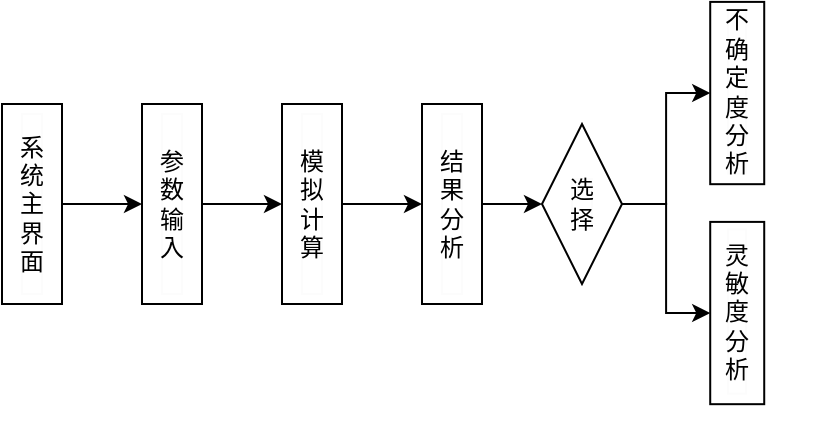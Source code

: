 <mxfile version="14.6.13" type="github">
  <diagram id="Mu2YDEGUoZ-c-0_DNSwV" name="第 1 页">
    <mxGraphModel dx="1422" dy="833" grid="1" gridSize="10" guides="1" tooltips="1" connect="1" arrows="1" fold="1" page="1" pageScale="1" pageWidth="827" pageHeight="1169" math="0" shadow="0">
      <root>
        <mxCell id="0" />
        <mxCell id="1" parent="0" />
        <mxCell id="sw-Na7KyWoY28H-48HJ7-5" value="" style="group" vertex="1" connectable="0" parent="1">
          <mxGeometry x="70" y="340" width="30" height="100" as="geometry" />
        </mxCell>
        <mxCell id="sw-Na7KyWoY28H-48HJ7-1" value="" style="rounded=0;whiteSpace=wrap;html=1;rotation=90;" vertex="1" parent="sw-Na7KyWoY28H-48HJ7-5">
          <mxGeometry x="-35" y="35" width="100" height="30" as="geometry" />
        </mxCell>
        <mxCell id="sw-Na7KyWoY28H-48HJ7-2" value="系统主界面" style="whiteSpace=wrap;html=1;rotation=90;horizontal=0;verticalAlign=middle;strokeColor=#FCFCFC;" vertex="1" parent="sw-Na7KyWoY28H-48HJ7-5">
          <mxGeometry x="-30" y="45" width="90" height="10" as="geometry" />
        </mxCell>
        <mxCell id="sw-Na7KyWoY28H-48HJ7-8" value="" style="group" vertex="1" connectable="0" parent="1">
          <mxGeometry x="340" y="350" width="40" height="80" as="geometry" />
        </mxCell>
        <mxCell id="sw-Na7KyWoY28H-48HJ7-6" value="" style="rhombus;whiteSpace=wrap;html=1;" vertex="1" parent="sw-Na7KyWoY28H-48HJ7-8">
          <mxGeometry width="40" height="80" as="geometry" />
        </mxCell>
        <mxCell id="sw-Na7KyWoY28H-48HJ7-7" value="选择" style="whiteSpace=wrap;html=1;rotation=90;horizontal=0;verticalAlign=middle;strokeColor=#FCFCFC;" vertex="1" parent="sw-Na7KyWoY28H-48HJ7-8">
          <mxGeometry x="7.5" y="35" width="25" height="10" as="geometry" />
        </mxCell>
        <mxCell id="sw-Na7KyWoY28H-48HJ7-9" value="" style="group" vertex="1" connectable="0" parent="1">
          <mxGeometry x="140" y="340" width="30" height="100" as="geometry" />
        </mxCell>
        <mxCell id="sw-Na7KyWoY28H-48HJ7-10" value="" style="rounded=0;whiteSpace=wrap;html=1;rotation=90;" vertex="1" parent="sw-Na7KyWoY28H-48HJ7-9">
          <mxGeometry x="-35" y="35" width="100" height="30" as="geometry" />
        </mxCell>
        <mxCell id="sw-Na7KyWoY28H-48HJ7-11" value="参数输入" style="whiteSpace=wrap;html=1;rotation=90;horizontal=0;verticalAlign=middle;strokeColor=#FCFCFC;" vertex="1" parent="sw-Na7KyWoY28H-48HJ7-9">
          <mxGeometry x="-30" y="45" width="90" height="10" as="geometry" />
        </mxCell>
        <mxCell id="sw-Na7KyWoY28H-48HJ7-12" value="" style="group" vertex="1" connectable="0" parent="1">
          <mxGeometry x="210" y="340" width="30" height="100" as="geometry" />
        </mxCell>
        <mxCell id="sw-Na7KyWoY28H-48HJ7-13" value="" style="rounded=0;whiteSpace=wrap;html=1;rotation=90;" vertex="1" parent="sw-Na7KyWoY28H-48HJ7-12">
          <mxGeometry x="-35" y="35" width="100" height="30" as="geometry" />
        </mxCell>
        <mxCell id="sw-Na7KyWoY28H-48HJ7-14" value="模拟计算" style="whiteSpace=wrap;html=1;rotation=90;horizontal=0;verticalAlign=middle;strokeColor=#FCFCFC;" vertex="1" parent="sw-Na7KyWoY28H-48HJ7-12">
          <mxGeometry x="-30" y="45" width="90" height="10" as="geometry" />
        </mxCell>
        <mxCell id="sw-Na7KyWoY28H-48HJ7-15" value="" style="group" vertex="1" connectable="0" parent="1">
          <mxGeometry x="280" y="340" width="30" height="100" as="geometry" />
        </mxCell>
        <mxCell id="sw-Na7KyWoY28H-48HJ7-16" value="" style="rounded=0;whiteSpace=wrap;html=1;rotation=90;" vertex="1" parent="sw-Na7KyWoY28H-48HJ7-15">
          <mxGeometry x="-35" y="35" width="100" height="30" as="geometry" />
        </mxCell>
        <mxCell id="sw-Na7KyWoY28H-48HJ7-17" value="结果分析" style="whiteSpace=wrap;html=1;rotation=90;horizontal=0;verticalAlign=middle;strokeColor=#FCFCFC;" vertex="1" parent="sw-Na7KyWoY28H-48HJ7-15">
          <mxGeometry x="-30" y="45" width="90" height="10" as="geometry" />
        </mxCell>
        <mxCell id="sw-Na7KyWoY28H-48HJ7-18" style="edgeStyle=orthogonalEdgeStyle;rounded=0;orthogonalLoop=1;jettySize=auto;html=1;exitX=0.5;exitY=0;exitDx=0;exitDy=0;" edge="1" parent="1" source="sw-Na7KyWoY28H-48HJ7-1">
          <mxGeometry relative="1" as="geometry">
            <mxPoint x="140" y="390" as="targetPoint" />
          </mxGeometry>
        </mxCell>
        <mxCell id="sw-Na7KyWoY28H-48HJ7-19" style="edgeStyle=orthogonalEdgeStyle;rounded=0;orthogonalLoop=1;jettySize=auto;html=1;exitX=0.5;exitY=0;exitDx=0;exitDy=0;entryX=0.5;entryY=1;entryDx=0;entryDy=0;" edge="1" parent="1" source="sw-Na7KyWoY28H-48HJ7-10" target="sw-Na7KyWoY28H-48HJ7-13">
          <mxGeometry relative="1" as="geometry" />
        </mxCell>
        <mxCell id="sw-Na7KyWoY28H-48HJ7-23" style="edgeStyle=orthogonalEdgeStyle;rounded=0;orthogonalLoop=1;jettySize=auto;html=1;exitX=0.5;exitY=0;exitDx=0;exitDy=0;entryX=0.5;entryY=1;entryDx=0;entryDy=0;" edge="1" parent="1" source="sw-Na7KyWoY28H-48HJ7-13" target="sw-Na7KyWoY28H-48HJ7-16">
          <mxGeometry relative="1" as="geometry" />
        </mxCell>
        <mxCell id="sw-Na7KyWoY28H-48HJ7-24" style="edgeStyle=orthogonalEdgeStyle;rounded=0;orthogonalLoop=1;jettySize=auto;html=1;exitX=0.5;exitY=0;exitDx=0;exitDy=0;entryX=0;entryY=0.5;entryDx=0;entryDy=0;" edge="1" parent="1" source="sw-Na7KyWoY28H-48HJ7-16" target="sw-Na7KyWoY28H-48HJ7-6">
          <mxGeometry relative="1" as="geometry" />
        </mxCell>
        <mxCell id="sw-Na7KyWoY28H-48HJ7-31" value="" style="group" vertex="1" connectable="0" parent="1">
          <mxGeometry x="420" y="300" width="67.5" height="90" as="geometry" />
        </mxCell>
        <mxCell id="sw-Na7KyWoY28H-48HJ7-32" value="" style="rounded=0;whiteSpace=wrap;html=1;rotation=90;" vertex="1" parent="sw-Na7KyWoY28H-48HJ7-31">
          <mxGeometry x="-27.96" y="21.02" width="91.14" height="27" as="geometry" />
        </mxCell>
        <mxCell id="sw-Na7KyWoY28H-48HJ7-33" value="不确定度分析" style="whiteSpace=wrap;html=1;rotation=90;horizontal=0;verticalAlign=middle;strokeColor=#FCFCFC;" vertex="1" parent="sw-Na7KyWoY28H-48HJ7-31">
          <mxGeometry x="-23.478" y="29.25" width="82.174" height="9" as="geometry" />
        </mxCell>
        <mxCell id="sw-Na7KyWoY28H-48HJ7-34" value="" style="group" vertex="1" connectable="0" parent="1">
          <mxGeometry x="420" y="410" width="67.5" height="90" as="geometry" />
        </mxCell>
        <mxCell id="sw-Na7KyWoY28H-48HJ7-35" value="" style="rounded=0;whiteSpace=wrap;html=1;rotation=90;" vertex="1" parent="sw-Na7KyWoY28H-48HJ7-34">
          <mxGeometry x="-27.96" y="21.02" width="91.14" height="27" as="geometry" />
        </mxCell>
        <mxCell id="sw-Na7KyWoY28H-48HJ7-36" value="灵敏度分析" style="whiteSpace=wrap;html=1;rotation=90;horizontal=0;verticalAlign=middle;strokeColor=#FCFCFC;" vertex="1" parent="sw-Na7KyWoY28H-48HJ7-34">
          <mxGeometry x="-23.478" y="29.25" width="82.174" height="9" as="geometry" />
        </mxCell>
        <mxCell id="sw-Na7KyWoY28H-48HJ7-40" style="edgeStyle=orthogonalEdgeStyle;rounded=0;orthogonalLoop=1;jettySize=auto;html=1;exitX=1;exitY=0.5;exitDx=0;exitDy=0;entryX=0.5;entryY=1;entryDx=0;entryDy=0;" edge="1" parent="1" source="sw-Na7KyWoY28H-48HJ7-6" target="sw-Na7KyWoY28H-48HJ7-35">
          <mxGeometry relative="1" as="geometry" />
        </mxCell>
        <mxCell id="sw-Na7KyWoY28H-48HJ7-42" style="edgeStyle=orthogonalEdgeStyle;rounded=0;orthogonalLoop=1;jettySize=auto;html=1;exitX=1;exitY=0.5;exitDx=0;exitDy=0;entryX=0.5;entryY=1;entryDx=0;entryDy=0;" edge="1" parent="1" source="sw-Na7KyWoY28H-48HJ7-6" target="sw-Na7KyWoY28H-48HJ7-32">
          <mxGeometry relative="1" as="geometry" />
        </mxCell>
      </root>
    </mxGraphModel>
  </diagram>
</mxfile>
